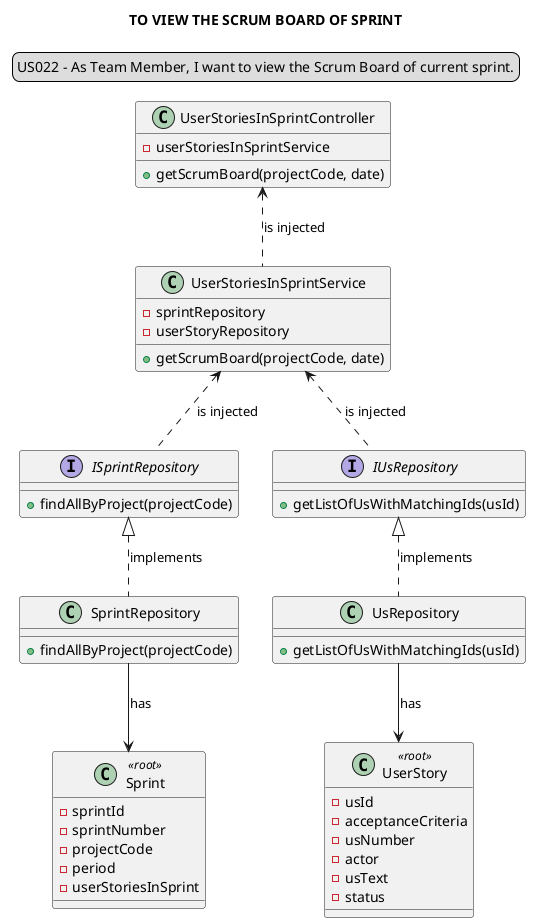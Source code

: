 @startuml

skinparam sequenceMessageAlign center
title TO VIEW THE SCRUM BOARD OF SPRINT
legend top
US022 - As Team Member, I want to view the Scrum Board of current sprint.
end legend

class "UserStoriesInSprintController" {
- userStoriesInSprintService
+ getScrumBoard(projectCode, date)
}

class UserStoriesInSprintService{
- sprintRepository
- userStoryRepository
+ getScrumBoard(projectCode, date)
}

interface ISprintRepository{
+ findAllByProject(projectCode)
}

class UsRepository{
+ getListOfUsWithMatchingIds(usId)
}

interface IUsRepository{
+ getListOfUsWithMatchingIds(usId)
}

class SprintRepository{
+ findAllByProject(projectCode)
}

class Sprint<<root>>{
- sprintId
- sprintNumber
- projectCode
- period
- userStoriesInSprint
}

class UserStory<<root>>{
- usId
- acceptanceCriteria
- usNumber
- actor
- usText
- status
}

UserStoriesInSprintController <.. UserStoriesInSprintService: is injected
UserStoriesInSprintService <.. ISprintRepository: is injected
UserStoriesInSprintService <.. IUsRepository: is injected
IUsRepository <|.. UsRepository: implements
ISprintRepository <|.. SprintRepository: implements
SprintRepository --> Sprint: has
UsRepository --> UserStory: has
@enduml